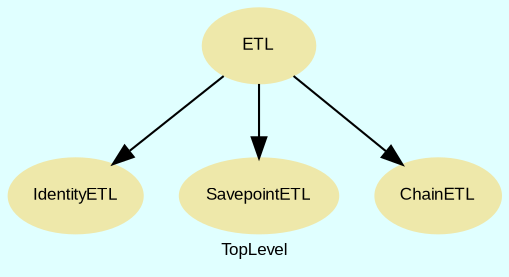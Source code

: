 digraph TopLevel {
    compound = true
    bgcolor = lightcyan1
    fontname = Arial
    fontsize = 8
    label = "TopLevel"
    node [
        fontname = Arial,
        fontsize = 8,
        color = black
    ]

    IdentityETL [
        fontcolor = black,
        URL = "classes/IdentityETL.html",
        shape = ellipse,
        color = palegoldenrod,
        style = filled,
        label = "IdentityETL"
    ]

    SavepointETL [
        fontcolor = black,
        URL = "classes/SavepointETL.html",
        shape = ellipse,
        color = palegoldenrod,
        style = filled,
        label = "SavepointETL"
    ]

    ChainETL [
        fontcolor = black,
        URL = "classes/ChainETL.html",
        shape = ellipse,
        color = palegoldenrod,
        style = filled,
        label = "ChainETL"
    ]

    ETL [
        fontcolor = black,
        URL = "classes/ETL.html",
        shape = ellipse,
        color = palegoldenrod,
        style = filled,
        label = "ETL"
    ]

    ETL -> IdentityETL [

    ]

    ETL -> SavepointETL [

    ]

    ETL -> ChainETL [

    ]

}

